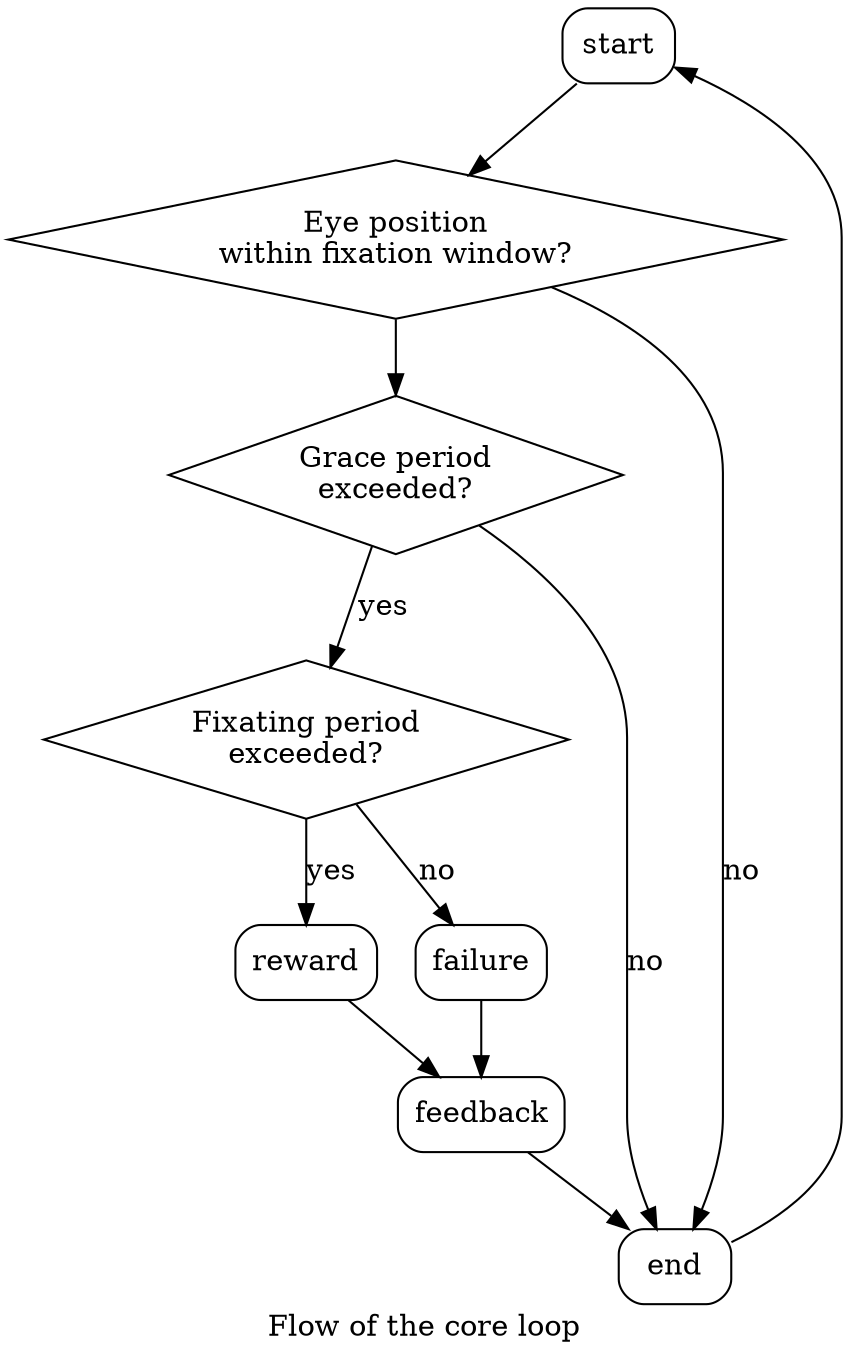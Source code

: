 digraph{
  label="Flow of the core loop";
  start[shape="box",style="rounded"]
  fixating[shape="diamond", style=""];
  grace_period[shape="diamond", style=""];
  fixation_criteria[shape="diamond", style=""];
  reward[shape="box", style="rounded"];
  failure[shape="box", style="rounded"];
  feedback[shape="box", style="rounded"];
  end[shape="box", style="rounded"];

  fixating[label="Eye position\nwithin fixation window?"];
  grace_period[label="Grace period\nexceeded?"];
  fixation_criteria[label="Fixating period\nexceeded?"];

  start -> fixating;
  fixating -> end[label="no"];
  fixating -> grace_period;
  grace_period -> fixation_criteria[label="yes"];
  grace_period -> end[label="no"];
  fixation_criteria -> reward[label="yes"];
  fixation_criteria -> failure[label="no"];
  failure->feedback;
  reward->feedback;
  feedback->end; 
  end->start;
}
